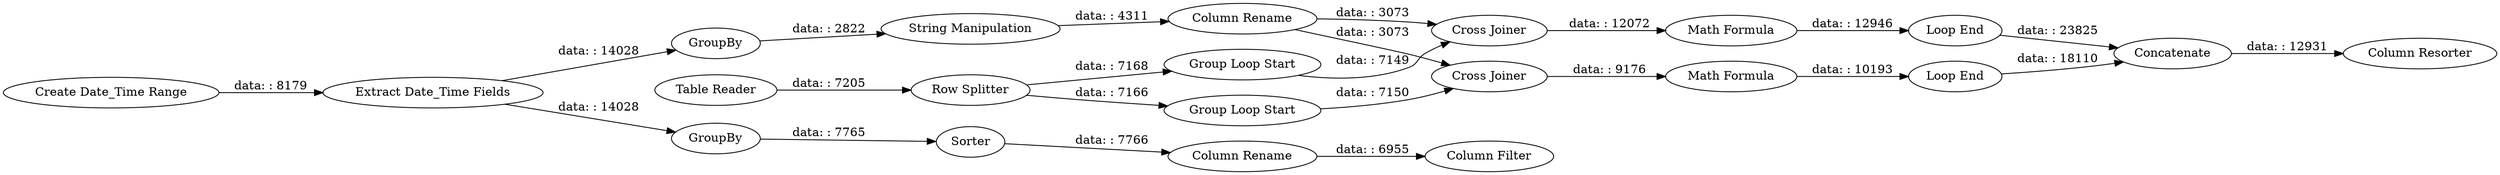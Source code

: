 digraph {
	"3880160578840472013_17" [label="Cross Joiner"]
	"3880160578840472013_13" [label="Cross Joiner"]
	"6134799876735684559_9" [label=GroupBy]
	"6134799876735684559_22" [label="String Manipulation"]
	"3880160578840472013_12" [label="Group Loop Start"]
	"3880160578840472013_20" [label="Loop End"]
	"3880160578840472013_2" [label="Create Date_Time Range"]
	"3880160578840472013_15" [label="Math Formula"]
	"6134799876735684559_8" [label="Extract Date_Time Fields"]
	"3880160578840472013_25" [label=Concatenate]
	"6134799876735684559_14" [label="Column Filter"]
	"3880160578840472013_11" [label="Row Splitter"]
	"3880160578840472013_21" [label="Loop End"]
	"6134799876735684559_16" [label=GroupBy]
	"6134799876735684559_23" [label="Column Rename"]
	"3880160578840472013_1" [label="Table Reader"]
	"6134799876735684559_10" [label=Sorter]
	"3880160578840472013_19" [label="Group Loop Start"]
	"6134799876735684559_24" [label="Column Rename"]
	"3880160578840472013_26" [label="Column Resorter"]
	"3880160578840472013_18" [label="Math Formula"]
	"3880160578840472013_15" -> "3880160578840472013_20" [label="data: : 12946"]
	"6134799876735684559_22" -> "6134799876735684559_24" [label="data: : 4311"]
	"3880160578840472013_21" -> "3880160578840472013_25" [label="data: : 18110"]
	"3880160578840472013_19" -> "3880160578840472013_17" [label="data: : 7150"]
	"6134799876735684559_23" -> "6134799876735684559_14" [label="data: : 6955"]
	"6134799876735684559_8" -> "6134799876735684559_16" [label="data: : 14028"]
	"3880160578840472013_25" -> "3880160578840472013_26" [label="data: : 12931"]
	"3880160578840472013_1" -> "3880160578840472013_11" [label="data: : 7205"]
	"6134799876735684559_24" -> "3880160578840472013_17" [label="data: : 3073"]
	"6134799876735684559_10" -> "6134799876735684559_23" [label="data: : 7766"]
	"3880160578840472013_11" -> "3880160578840472013_12" [label="data: : 7168"]
	"6134799876735684559_9" -> "6134799876735684559_10" [label="data: : 7765"]
	"3880160578840472013_18" -> "3880160578840472013_21" [label="data: : 10193"]
	"3880160578840472013_11" -> "3880160578840472013_19" [label="data: : 7166"]
	"6134799876735684559_24" -> "3880160578840472013_13" [label="data: : 3073"]
	"6134799876735684559_8" -> "6134799876735684559_9" [label="data: : 14028"]
	"6134799876735684559_16" -> "6134799876735684559_22" [label="data: : 2822"]
	"3880160578840472013_13" -> "3880160578840472013_15" [label="data: : 12072"]
	"3880160578840472013_2" -> "6134799876735684559_8" [label="data: : 8179"]
	"3880160578840472013_17" -> "3880160578840472013_18" [label="data: : 9176"]
	"3880160578840472013_20" -> "3880160578840472013_25" [label="data: : 23825"]
	"3880160578840472013_12" -> "3880160578840472013_13" [label="data: : 7149"]
	rankdir=LR
}
